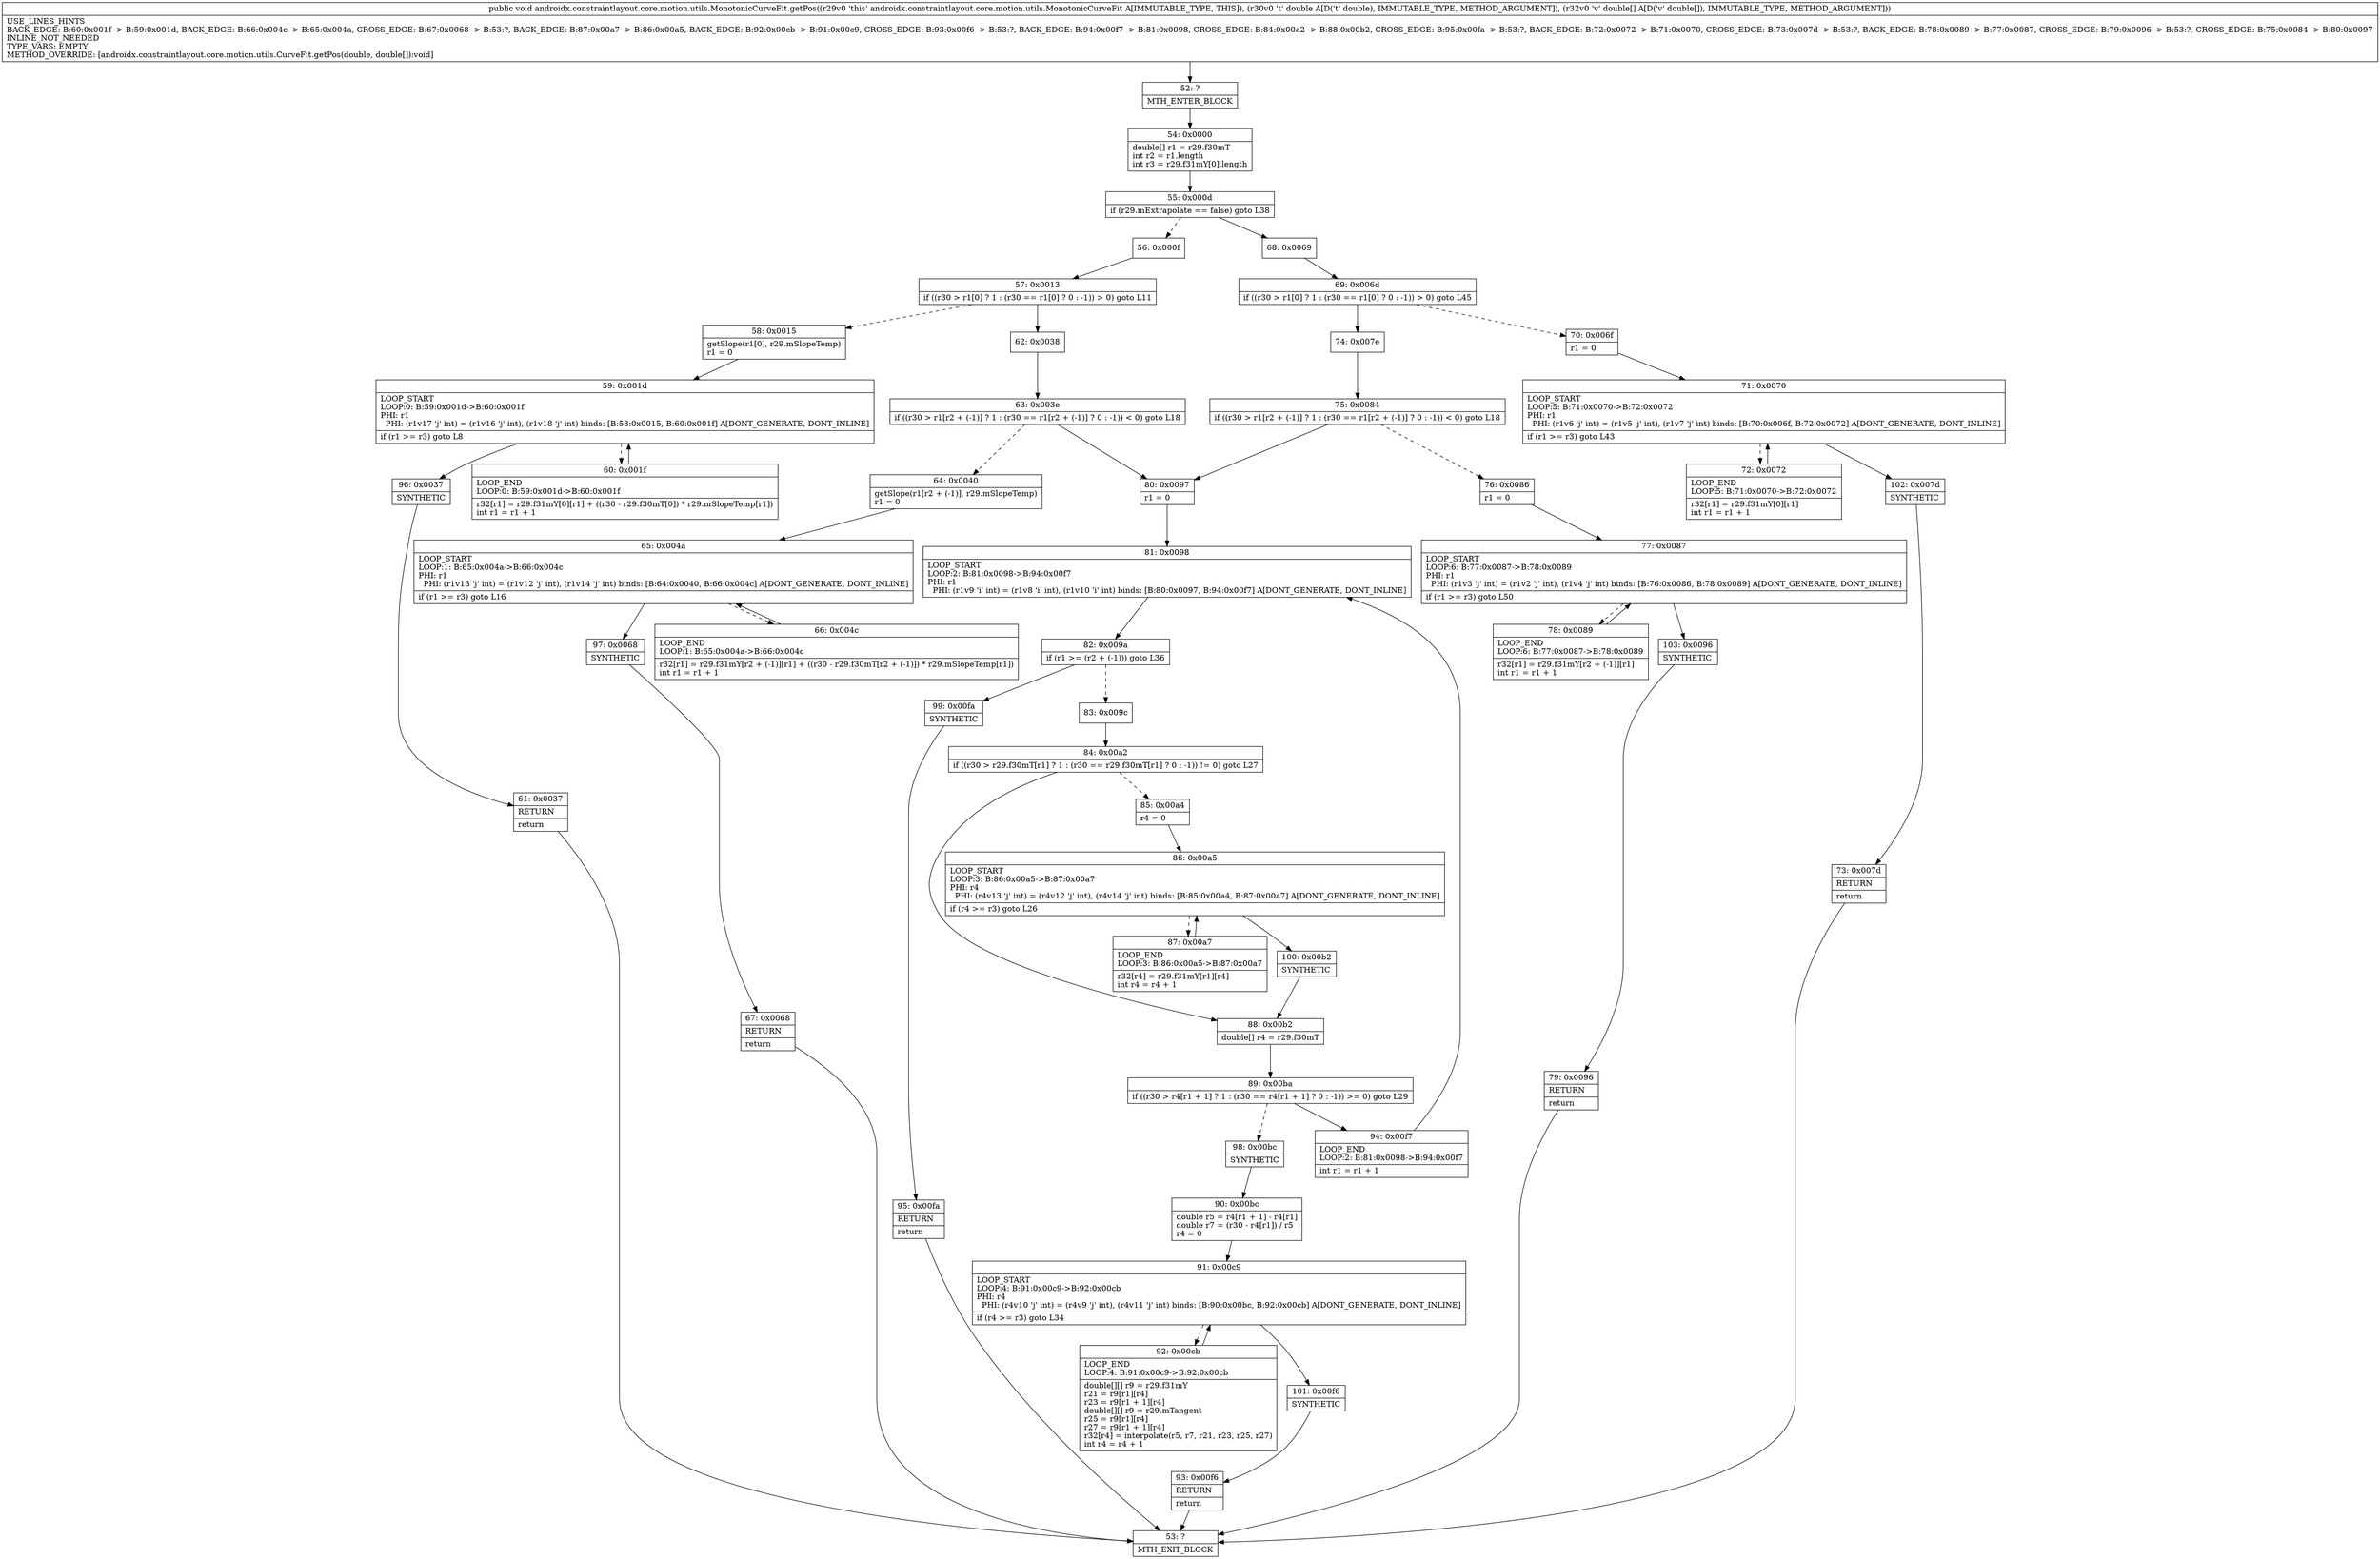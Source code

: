 digraph "CFG forandroidx.constraintlayout.core.motion.utils.MonotonicCurveFit.getPos(D[D)V" {
Node_52 [shape=record,label="{52\:\ ?|MTH_ENTER_BLOCK\l}"];
Node_54 [shape=record,label="{54\:\ 0x0000|double[] r1 = r29.f30mT\lint r2 = r1.length\lint r3 = r29.f31mY[0].length\l}"];
Node_55 [shape=record,label="{55\:\ 0x000d|if (r29.mExtrapolate == false) goto L38\l}"];
Node_56 [shape=record,label="{56\:\ 0x000f}"];
Node_57 [shape=record,label="{57\:\ 0x0013|if ((r30 \> r1[0] ? 1 : (r30 == r1[0] ? 0 : \-1)) \> 0) goto L11\l}"];
Node_58 [shape=record,label="{58\:\ 0x0015|getSlope(r1[0], r29.mSlopeTemp)\lr1 = 0\l}"];
Node_59 [shape=record,label="{59\:\ 0x001d|LOOP_START\lLOOP:0: B:59:0x001d\-\>B:60:0x001f\lPHI: r1 \l  PHI: (r1v17 'j' int) = (r1v16 'j' int), (r1v18 'j' int) binds: [B:58:0x0015, B:60:0x001f] A[DONT_GENERATE, DONT_INLINE]\l|if (r1 \>= r3) goto L8\l}"];
Node_60 [shape=record,label="{60\:\ 0x001f|LOOP_END\lLOOP:0: B:59:0x001d\-\>B:60:0x001f\l|r32[r1] = r29.f31mY[0][r1] + ((r30 \- r29.f30mT[0]) * r29.mSlopeTemp[r1])\lint r1 = r1 + 1\l}"];
Node_96 [shape=record,label="{96\:\ 0x0037|SYNTHETIC\l}"];
Node_61 [shape=record,label="{61\:\ 0x0037|RETURN\l|return\l}"];
Node_53 [shape=record,label="{53\:\ ?|MTH_EXIT_BLOCK\l}"];
Node_62 [shape=record,label="{62\:\ 0x0038}"];
Node_63 [shape=record,label="{63\:\ 0x003e|if ((r30 \> r1[r2 + (\-1)] ? 1 : (r30 == r1[r2 + (\-1)] ? 0 : \-1)) \< 0) goto L18\l}"];
Node_64 [shape=record,label="{64\:\ 0x0040|getSlope(r1[r2 + (\-1)], r29.mSlopeTemp)\lr1 = 0\l}"];
Node_65 [shape=record,label="{65\:\ 0x004a|LOOP_START\lLOOP:1: B:65:0x004a\-\>B:66:0x004c\lPHI: r1 \l  PHI: (r1v13 'j' int) = (r1v12 'j' int), (r1v14 'j' int) binds: [B:64:0x0040, B:66:0x004c] A[DONT_GENERATE, DONT_INLINE]\l|if (r1 \>= r3) goto L16\l}"];
Node_66 [shape=record,label="{66\:\ 0x004c|LOOP_END\lLOOP:1: B:65:0x004a\-\>B:66:0x004c\l|r32[r1] = r29.f31mY[r2 + (\-1)][r1] + ((r30 \- r29.f30mT[r2 + (\-1)]) * r29.mSlopeTemp[r1])\lint r1 = r1 + 1\l}"];
Node_97 [shape=record,label="{97\:\ 0x0068|SYNTHETIC\l}"];
Node_67 [shape=record,label="{67\:\ 0x0068|RETURN\l|return\l}"];
Node_80 [shape=record,label="{80\:\ 0x0097|r1 = 0\l}"];
Node_81 [shape=record,label="{81\:\ 0x0098|LOOP_START\lLOOP:2: B:81:0x0098\-\>B:94:0x00f7\lPHI: r1 \l  PHI: (r1v9 'i' int) = (r1v8 'i' int), (r1v10 'i' int) binds: [B:80:0x0097, B:94:0x00f7] A[DONT_GENERATE, DONT_INLINE]\l}"];
Node_82 [shape=record,label="{82\:\ 0x009a|if (r1 \>= (r2 + (\-1))) goto L36\l}"];
Node_83 [shape=record,label="{83\:\ 0x009c}"];
Node_84 [shape=record,label="{84\:\ 0x00a2|if ((r30 \> r29.f30mT[r1] ? 1 : (r30 == r29.f30mT[r1] ? 0 : \-1)) != 0) goto L27\l}"];
Node_85 [shape=record,label="{85\:\ 0x00a4|r4 = 0\l}"];
Node_86 [shape=record,label="{86\:\ 0x00a5|LOOP_START\lLOOP:3: B:86:0x00a5\-\>B:87:0x00a7\lPHI: r4 \l  PHI: (r4v13 'j' int) = (r4v12 'j' int), (r4v14 'j' int) binds: [B:85:0x00a4, B:87:0x00a7] A[DONT_GENERATE, DONT_INLINE]\l|if (r4 \>= r3) goto L26\l}"];
Node_87 [shape=record,label="{87\:\ 0x00a7|LOOP_END\lLOOP:3: B:86:0x00a5\-\>B:87:0x00a7\l|r32[r4] = r29.f31mY[r1][r4]\lint r4 = r4 + 1\l}"];
Node_100 [shape=record,label="{100\:\ 0x00b2|SYNTHETIC\l}"];
Node_88 [shape=record,label="{88\:\ 0x00b2|double[] r4 = r29.f30mT\l}"];
Node_89 [shape=record,label="{89\:\ 0x00ba|if ((r30 \> r4[r1 + 1] ? 1 : (r30 == r4[r1 + 1] ? 0 : \-1)) \>= 0) goto L29\l}"];
Node_94 [shape=record,label="{94\:\ 0x00f7|LOOP_END\lLOOP:2: B:81:0x0098\-\>B:94:0x00f7\l|int r1 = r1 + 1\l}"];
Node_98 [shape=record,label="{98\:\ 0x00bc|SYNTHETIC\l}"];
Node_90 [shape=record,label="{90\:\ 0x00bc|double r5 = r4[r1 + 1] \- r4[r1]\ldouble r7 = (r30 \- r4[r1]) \/ r5\lr4 = 0\l}"];
Node_91 [shape=record,label="{91\:\ 0x00c9|LOOP_START\lLOOP:4: B:91:0x00c9\-\>B:92:0x00cb\lPHI: r4 \l  PHI: (r4v10 'j' int) = (r4v9 'j' int), (r4v11 'j' int) binds: [B:90:0x00bc, B:92:0x00cb] A[DONT_GENERATE, DONT_INLINE]\l|if (r4 \>= r3) goto L34\l}"];
Node_92 [shape=record,label="{92\:\ 0x00cb|LOOP_END\lLOOP:4: B:91:0x00c9\-\>B:92:0x00cb\l|double[][] r9 = r29.f31mY\lr21 = r9[r1][r4]\lr23 = r9[r1 + 1][r4]\ldouble[][] r9 = r29.mTangent\lr25 = r9[r1][r4]\lr27 = r9[r1 + 1][r4]\lr32[r4] = interpolate(r5, r7, r21, r23, r25, r27)\lint r4 = r4 + 1\l}"];
Node_101 [shape=record,label="{101\:\ 0x00f6|SYNTHETIC\l}"];
Node_93 [shape=record,label="{93\:\ 0x00f6|RETURN\l|return\l}"];
Node_99 [shape=record,label="{99\:\ 0x00fa|SYNTHETIC\l}"];
Node_95 [shape=record,label="{95\:\ 0x00fa|RETURN\l|return\l}"];
Node_68 [shape=record,label="{68\:\ 0x0069}"];
Node_69 [shape=record,label="{69\:\ 0x006d|if ((r30 \> r1[0] ? 1 : (r30 == r1[0] ? 0 : \-1)) \> 0) goto L45\l}"];
Node_70 [shape=record,label="{70\:\ 0x006f|r1 = 0\l}"];
Node_71 [shape=record,label="{71\:\ 0x0070|LOOP_START\lLOOP:5: B:71:0x0070\-\>B:72:0x0072\lPHI: r1 \l  PHI: (r1v6 'j' int) = (r1v5 'j' int), (r1v7 'j' int) binds: [B:70:0x006f, B:72:0x0072] A[DONT_GENERATE, DONT_INLINE]\l|if (r1 \>= r3) goto L43\l}"];
Node_72 [shape=record,label="{72\:\ 0x0072|LOOP_END\lLOOP:5: B:71:0x0070\-\>B:72:0x0072\l|r32[r1] = r29.f31mY[0][r1]\lint r1 = r1 + 1\l}"];
Node_102 [shape=record,label="{102\:\ 0x007d|SYNTHETIC\l}"];
Node_73 [shape=record,label="{73\:\ 0x007d|RETURN\l|return\l}"];
Node_74 [shape=record,label="{74\:\ 0x007e}"];
Node_75 [shape=record,label="{75\:\ 0x0084|if ((r30 \> r1[r2 + (\-1)] ? 1 : (r30 == r1[r2 + (\-1)] ? 0 : \-1)) \< 0) goto L18\l}"];
Node_76 [shape=record,label="{76\:\ 0x0086|r1 = 0\l}"];
Node_77 [shape=record,label="{77\:\ 0x0087|LOOP_START\lLOOP:6: B:77:0x0087\-\>B:78:0x0089\lPHI: r1 \l  PHI: (r1v3 'j' int) = (r1v2 'j' int), (r1v4 'j' int) binds: [B:76:0x0086, B:78:0x0089] A[DONT_GENERATE, DONT_INLINE]\l|if (r1 \>= r3) goto L50\l}"];
Node_78 [shape=record,label="{78\:\ 0x0089|LOOP_END\lLOOP:6: B:77:0x0087\-\>B:78:0x0089\l|r32[r1] = r29.f31mY[r2 + (\-1)][r1]\lint r1 = r1 + 1\l}"];
Node_103 [shape=record,label="{103\:\ 0x0096|SYNTHETIC\l}"];
Node_79 [shape=record,label="{79\:\ 0x0096|RETURN\l|return\l}"];
MethodNode[shape=record,label="{public void androidx.constraintlayout.core.motion.utils.MonotonicCurveFit.getPos((r29v0 'this' androidx.constraintlayout.core.motion.utils.MonotonicCurveFit A[IMMUTABLE_TYPE, THIS]), (r30v0 't' double A[D('t' double), IMMUTABLE_TYPE, METHOD_ARGUMENT]), (r32v0 'v' double[] A[D('v' double[]), IMMUTABLE_TYPE, METHOD_ARGUMENT]))  | USE_LINES_HINTS\lBACK_EDGE: B:60:0x001f \-\> B:59:0x001d, BACK_EDGE: B:66:0x004c \-\> B:65:0x004a, CROSS_EDGE: B:67:0x0068 \-\> B:53:?, BACK_EDGE: B:87:0x00a7 \-\> B:86:0x00a5, BACK_EDGE: B:92:0x00cb \-\> B:91:0x00c9, CROSS_EDGE: B:93:0x00f6 \-\> B:53:?, BACK_EDGE: B:94:0x00f7 \-\> B:81:0x0098, CROSS_EDGE: B:84:0x00a2 \-\> B:88:0x00b2, CROSS_EDGE: B:95:0x00fa \-\> B:53:?, BACK_EDGE: B:72:0x0072 \-\> B:71:0x0070, CROSS_EDGE: B:73:0x007d \-\> B:53:?, BACK_EDGE: B:78:0x0089 \-\> B:77:0x0087, CROSS_EDGE: B:79:0x0096 \-\> B:53:?, CROSS_EDGE: B:75:0x0084 \-\> B:80:0x0097\lINLINE_NOT_NEEDED\lTYPE_VARS: EMPTY\lMETHOD_OVERRIDE: [androidx.constraintlayout.core.motion.utils.CurveFit.getPos(double, double[]):void]\l}"];
MethodNode -> Node_52;Node_52 -> Node_54;
Node_54 -> Node_55;
Node_55 -> Node_56[style=dashed];
Node_55 -> Node_68;
Node_56 -> Node_57;
Node_57 -> Node_58[style=dashed];
Node_57 -> Node_62;
Node_58 -> Node_59;
Node_59 -> Node_60[style=dashed];
Node_59 -> Node_96;
Node_60 -> Node_59;
Node_96 -> Node_61;
Node_61 -> Node_53;
Node_62 -> Node_63;
Node_63 -> Node_64[style=dashed];
Node_63 -> Node_80;
Node_64 -> Node_65;
Node_65 -> Node_66[style=dashed];
Node_65 -> Node_97;
Node_66 -> Node_65;
Node_97 -> Node_67;
Node_67 -> Node_53;
Node_80 -> Node_81;
Node_81 -> Node_82;
Node_82 -> Node_83[style=dashed];
Node_82 -> Node_99;
Node_83 -> Node_84;
Node_84 -> Node_85[style=dashed];
Node_84 -> Node_88;
Node_85 -> Node_86;
Node_86 -> Node_87[style=dashed];
Node_86 -> Node_100;
Node_87 -> Node_86;
Node_100 -> Node_88;
Node_88 -> Node_89;
Node_89 -> Node_94;
Node_89 -> Node_98[style=dashed];
Node_94 -> Node_81;
Node_98 -> Node_90;
Node_90 -> Node_91;
Node_91 -> Node_92[style=dashed];
Node_91 -> Node_101;
Node_92 -> Node_91;
Node_101 -> Node_93;
Node_93 -> Node_53;
Node_99 -> Node_95;
Node_95 -> Node_53;
Node_68 -> Node_69;
Node_69 -> Node_70[style=dashed];
Node_69 -> Node_74;
Node_70 -> Node_71;
Node_71 -> Node_72[style=dashed];
Node_71 -> Node_102;
Node_72 -> Node_71;
Node_102 -> Node_73;
Node_73 -> Node_53;
Node_74 -> Node_75;
Node_75 -> Node_76[style=dashed];
Node_75 -> Node_80;
Node_76 -> Node_77;
Node_77 -> Node_78[style=dashed];
Node_77 -> Node_103;
Node_78 -> Node_77;
Node_103 -> Node_79;
Node_79 -> Node_53;
}


